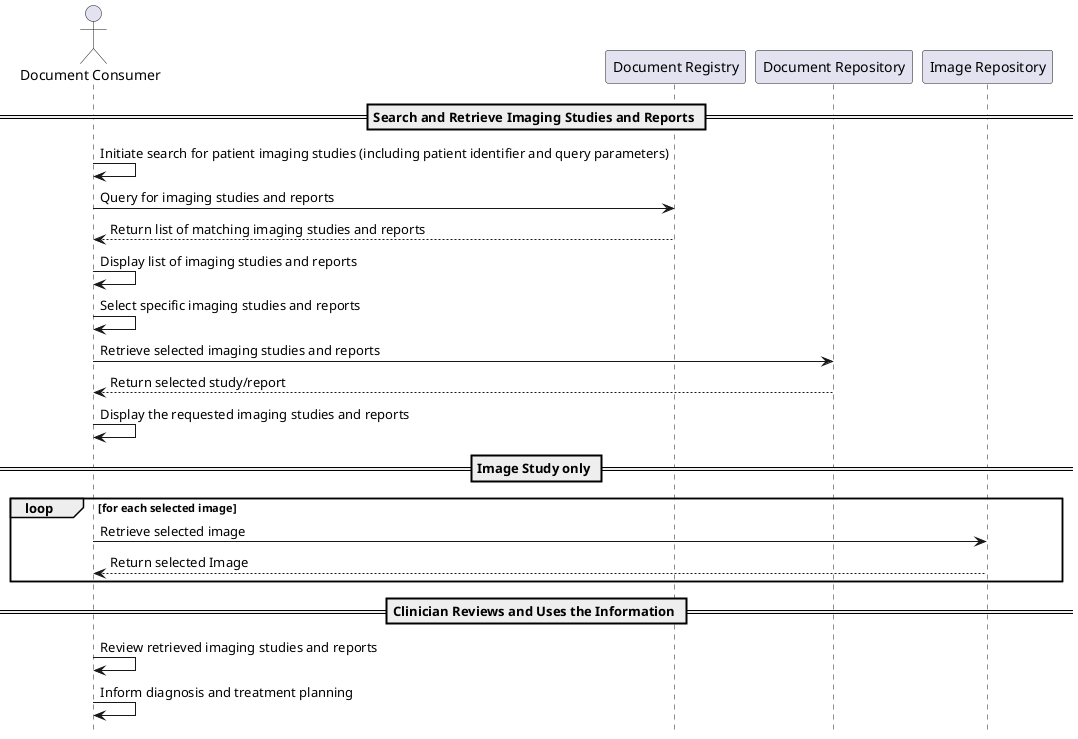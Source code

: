@startuml

hide footbox
skinparam svgDimensionStyle false

actor "Document Consumer"  as C
participant "Document Registry" as HS
participant "Document Repository" as DR
participant "Image Repository" as P

== Search and Retrieve Imaging Studies and Reports ==
C -> C : Initiate search for patient imaging studies (including patient identifier and query parameters)

C -> HS  : Query for imaging studies and reports
HS --> C: Return list of matching imaging studies and reports

C -> C: Display list of imaging studies and reports
C -> C: Select specific imaging studies and reports

C -> DR: Retrieve selected imaging studies and reports
DR --> C: Return selected study/report

C -> C: Display the requested imaging studies and reports

== Image Study only ==
loop for each selected image
    C -> P: Retrieve selected image
    P --> C: Return selected Image
end


== Clinician Reviews and Uses the Information ==
C -> C: Review retrieved imaging studies and reports
C -> C: Inform diagnosis and treatment planning

@enduml
